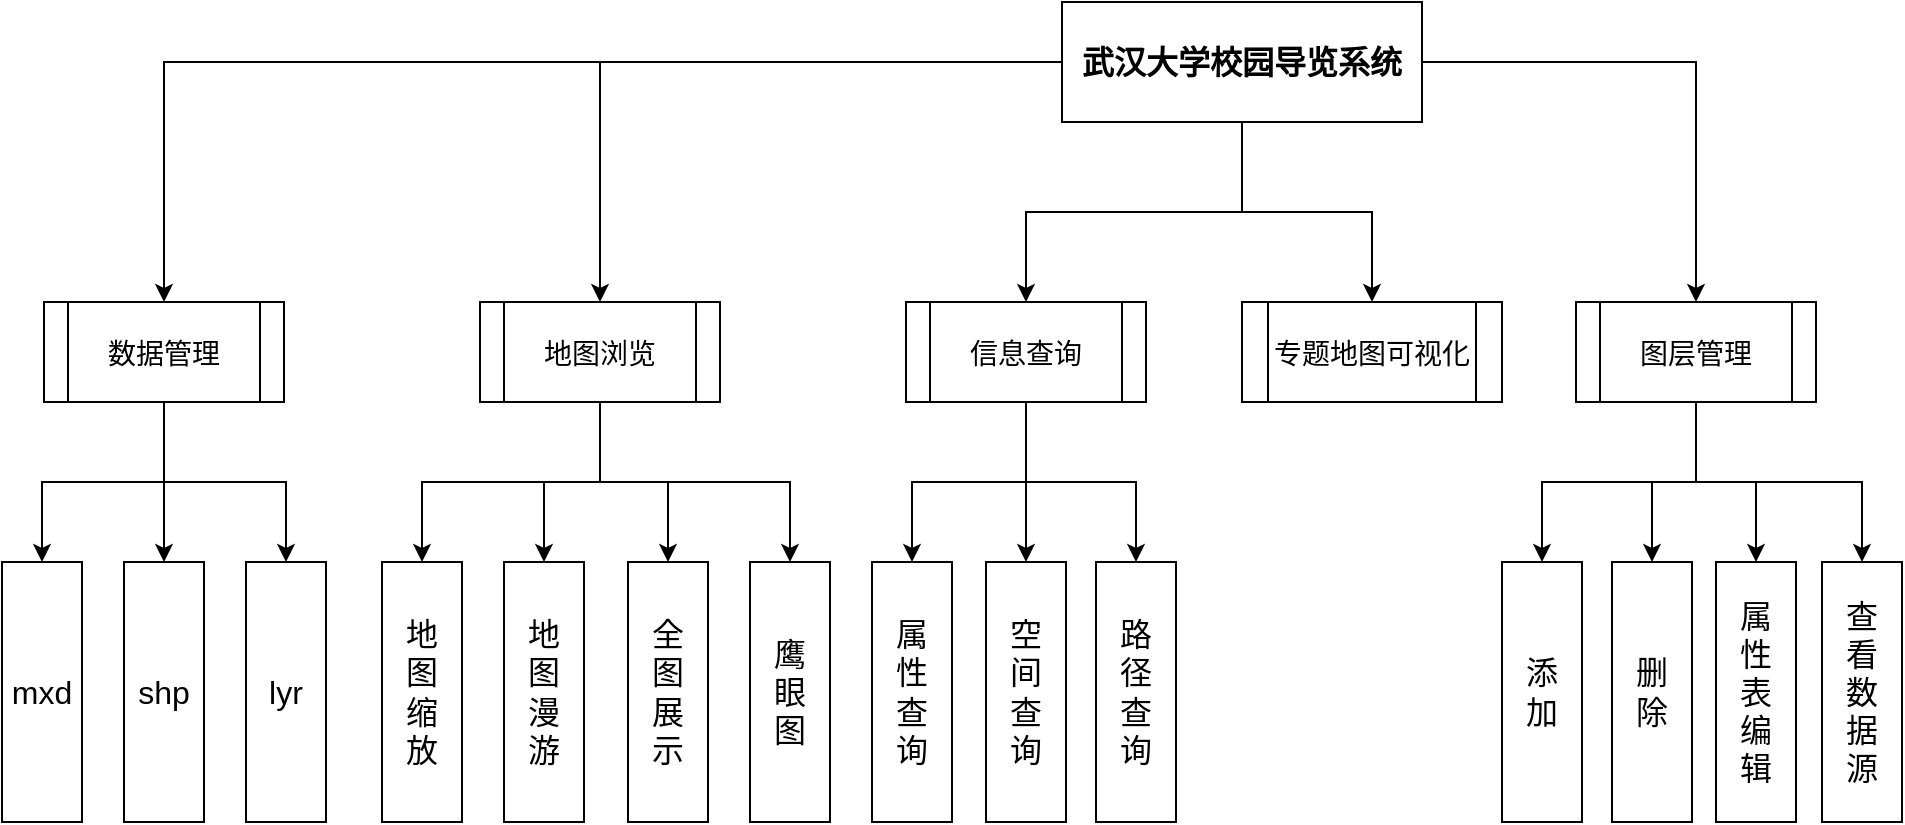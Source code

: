<mxfile version="13.10.4" type="github">
  <diagram id="yhKzklLa5L4SvI3uxZxp" name="Page-1">
    <mxGraphModel dx="1221" dy="645" grid="1" gridSize="10" guides="1" tooltips="1" connect="1" arrows="1" fold="1" page="1" pageScale="1" pageWidth="827" pageHeight="1169" math="0" shadow="0">
      <root>
        <mxCell id="0" />
        <mxCell id="1" parent="0" />
        <mxCell id="RW-8qwHfe2J_Tjm3vchA-3" value="" style="edgeStyle=orthogonalEdgeStyle;rounded=0;orthogonalLoop=1;jettySize=auto;html=1;fontSize=16;" parent="1" source="RW-8qwHfe2J_Tjm3vchA-1" target="RW-8qwHfe2J_Tjm3vchA-2" edge="1">
          <mxGeometry relative="1" as="geometry" />
        </mxCell>
        <mxCell id="RW-8qwHfe2J_Tjm3vchA-9" style="edgeStyle=orthogonalEdgeStyle;rounded=0;orthogonalLoop=1;jettySize=auto;html=1;fontSize=16;" parent="1" source="RW-8qwHfe2J_Tjm3vchA-1" target="RW-8qwHfe2J_Tjm3vchA-4" edge="1">
          <mxGeometry relative="1" as="geometry" />
        </mxCell>
        <mxCell id="RW-8qwHfe2J_Tjm3vchA-10" style="edgeStyle=orthogonalEdgeStyle;rounded=0;orthogonalLoop=1;jettySize=auto;html=1;fontSize=16;" parent="1" source="RW-8qwHfe2J_Tjm3vchA-1" target="RW-8qwHfe2J_Tjm3vchA-5" edge="1">
          <mxGeometry relative="1" as="geometry" />
        </mxCell>
        <mxCell id="RW-8qwHfe2J_Tjm3vchA-11" style="edgeStyle=orthogonalEdgeStyle;rounded=0;orthogonalLoop=1;jettySize=auto;html=1;fontSize=16;" parent="1" source="RW-8qwHfe2J_Tjm3vchA-1" target="RW-8qwHfe2J_Tjm3vchA-6" edge="1">
          <mxGeometry relative="1" as="geometry" />
        </mxCell>
        <mxCell id="RW-8qwHfe2J_Tjm3vchA-12" style="edgeStyle=orthogonalEdgeStyle;rounded=0;orthogonalLoop=1;jettySize=auto;html=1;fontSize=16;" parent="1" source="RW-8qwHfe2J_Tjm3vchA-1" target="RW-8qwHfe2J_Tjm3vchA-7" edge="1">
          <mxGeometry relative="1" as="geometry" />
        </mxCell>
        <mxCell id="RW-8qwHfe2J_Tjm3vchA-1" value="武汉大学校园导览系统" style="rounded=0;whiteSpace=wrap;html=1;fontSize=16;fontStyle=1" parent="1" vertex="1">
          <mxGeometry x="720" y="70" width="180" height="60" as="geometry" />
        </mxCell>
        <mxCell id="RW-8qwHfe2J_Tjm3vchA-19" style="edgeStyle=orthogonalEdgeStyle;rounded=0;orthogonalLoop=1;jettySize=auto;html=1;entryX=0.5;entryY=0;entryDx=0;entryDy=0;fontSize=16;" parent="1" source="RW-8qwHfe2J_Tjm3vchA-2" target="RW-8qwHfe2J_Tjm3vchA-16" edge="1">
          <mxGeometry relative="1" as="geometry" />
        </mxCell>
        <mxCell id="RW-8qwHfe2J_Tjm3vchA-21" style="edgeStyle=orthogonalEdgeStyle;rounded=0;orthogonalLoop=1;jettySize=auto;html=1;entryX=0.5;entryY=0;entryDx=0;entryDy=0;fontSize=16;" parent="1" source="RW-8qwHfe2J_Tjm3vchA-2" target="RW-8qwHfe2J_Tjm3vchA-17" edge="1">
          <mxGeometry relative="1" as="geometry" />
        </mxCell>
        <mxCell id="RW-8qwHfe2J_Tjm3vchA-22" style="edgeStyle=orthogonalEdgeStyle;rounded=0;orthogonalLoop=1;jettySize=auto;html=1;entryX=0.5;entryY=0;entryDx=0;entryDy=0;fontSize=16;" parent="1" source="RW-8qwHfe2J_Tjm3vchA-2" target="RW-8qwHfe2J_Tjm3vchA-15" edge="1">
          <mxGeometry relative="1" as="geometry" />
        </mxCell>
        <mxCell id="RW-8qwHfe2J_Tjm3vchA-2" value="&lt;span style=&quot;font-weight: normal&quot;&gt;&lt;font style=&quot;font-size: 14px&quot;&gt;数据管理&lt;/font&gt;&lt;/span&gt;" style="shape=process;whiteSpace=wrap;html=1;backgroundOutline=1;rounded=0;fontSize=16;fontStyle=1;flipH=1;" parent="1" vertex="1">
          <mxGeometry x="211" y="220" width="120" height="50" as="geometry" />
        </mxCell>
        <mxCell id="RW-8qwHfe2J_Tjm3vchA-29" style="edgeStyle=orthogonalEdgeStyle;rounded=0;orthogonalLoop=1;jettySize=auto;html=1;entryX=0.5;entryY=0;entryDx=0;entryDy=0;fontSize=16;exitX=0.5;exitY=1;exitDx=0;exitDy=0;" parent="1" source="RW-8qwHfe2J_Tjm3vchA-4" target="RW-8qwHfe2J_Tjm3vchA-26" edge="1">
          <mxGeometry relative="1" as="geometry" />
        </mxCell>
        <mxCell id="RW-8qwHfe2J_Tjm3vchA-30" style="edgeStyle=orthogonalEdgeStyle;rounded=0;orthogonalLoop=1;jettySize=auto;html=1;entryX=0.5;entryY=0;entryDx=0;entryDy=0;fontSize=16;" parent="1" source="RW-8qwHfe2J_Tjm3vchA-4" target="RW-8qwHfe2J_Tjm3vchA-25" edge="1">
          <mxGeometry relative="1" as="geometry" />
        </mxCell>
        <mxCell id="RW-8qwHfe2J_Tjm3vchA-31" style="edgeStyle=orthogonalEdgeStyle;rounded=0;orthogonalLoop=1;jettySize=auto;html=1;entryX=0.5;entryY=0;entryDx=0;entryDy=0;fontSize=16;" parent="1" source="RW-8qwHfe2J_Tjm3vchA-4" target="RW-8qwHfe2J_Tjm3vchA-24" edge="1">
          <mxGeometry relative="1" as="geometry" />
        </mxCell>
        <mxCell id="RW-8qwHfe2J_Tjm3vchA-32" style="edgeStyle=orthogonalEdgeStyle;rounded=0;orthogonalLoop=1;jettySize=auto;html=1;entryX=0.5;entryY=0;entryDx=0;entryDy=0;fontSize=16;exitX=0.5;exitY=1;exitDx=0;exitDy=0;" parent="1" source="RW-8qwHfe2J_Tjm3vchA-4" target="RW-8qwHfe2J_Tjm3vchA-23" edge="1">
          <mxGeometry relative="1" as="geometry" />
        </mxCell>
        <mxCell id="RW-8qwHfe2J_Tjm3vchA-4" value="&lt;span style=&quot;font-weight: normal&quot;&gt;&lt;font style=&quot;font-size: 14px&quot;&gt;地图浏览&lt;/font&gt;&lt;/span&gt;" style="shape=process;whiteSpace=wrap;html=1;backgroundOutline=1;rounded=0;fontSize=16;fontStyle=1;flipH=1;" parent="1" vertex="1">
          <mxGeometry x="429" y="220" width="120" height="50" as="geometry" />
        </mxCell>
        <mxCell id="RW-8qwHfe2J_Tjm3vchA-36" style="edgeStyle=orthogonalEdgeStyle;rounded=0;orthogonalLoop=1;jettySize=auto;html=1;entryX=0.5;entryY=0;entryDx=0;entryDy=0;fontSize=16;" parent="1" source="RW-8qwHfe2J_Tjm3vchA-5" target="RW-8qwHfe2J_Tjm3vchA-33" edge="1">
          <mxGeometry relative="1" as="geometry" />
        </mxCell>
        <mxCell id="RW-8qwHfe2J_Tjm3vchA-37" style="edgeStyle=orthogonalEdgeStyle;rounded=0;orthogonalLoop=1;jettySize=auto;html=1;entryX=0.5;entryY=0;entryDx=0;entryDy=0;fontSize=16;" parent="1" source="RW-8qwHfe2J_Tjm3vchA-5" target="RW-8qwHfe2J_Tjm3vchA-34" edge="1">
          <mxGeometry relative="1" as="geometry" />
        </mxCell>
        <mxCell id="RW-8qwHfe2J_Tjm3vchA-38" style="edgeStyle=orthogonalEdgeStyle;rounded=0;orthogonalLoop=1;jettySize=auto;html=1;entryX=0.5;entryY=0;entryDx=0;entryDy=0;fontSize=16;" parent="1" source="RW-8qwHfe2J_Tjm3vchA-5" target="RW-8qwHfe2J_Tjm3vchA-35" edge="1">
          <mxGeometry relative="1" as="geometry" />
        </mxCell>
        <mxCell id="RW-8qwHfe2J_Tjm3vchA-5" value="&lt;span style=&quot;font-weight: normal&quot;&gt;&lt;font style=&quot;font-size: 14px&quot;&gt;信息查询&lt;/font&gt;&lt;/span&gt;" style="shape=process;whiteSpace=wrap;html=1;backgroundOutline=1;rounded=0;fontSize=16;fontStyle=1;flipH=1;" parent="1" vertex="1">
          <mxGeometry x="642" y="220" width="120" height="50" as="geometry" />
        </mxCell>
        <mxCell id="RW-8qwHfe2J_Tjm3vchA-43" style="edgeStyle=orthogonalEdgeStyle;rounded=0;orthogonalLoop=1;jettySize=auto;html=1;entryX=0.5;entryY=0;entryDx=0;entryDy=0;fontSize=16;" parent="1" source="RW-8qwHfe2J_Tjm3vchA-6" target="RW-8qwHfe2J_Tjm3vchA-39" edge="1">
          <mxGeometry relative="1" as="geometry" />
        </mxCell>
        <mxCell id="RW-8qwHfe2J_Tjm3vchA-44" style="edgeStyle=orthogonalEdgeStyle;rounded=0;orthogonalLoop=1;jettySize=auto;html=1;entryX=0.5;entryY=0;entryDx=0;entryDy=0;fontSize=16;" parent="1" source="RW-8qwHfe2J_Tjm3vchA-6" target="RW-8qwHfe2J_Tjm3vchA-40" edge="1">
          <mxGeometry relative="1" as="geometry" />
        </mxCell>
        <mxCell id="RW-8qwHfe2J_Tjm3vchA-45" style="edgeStyle=orthogonalEdgeStyle;rounded=0;orthogonalLoop=1;jettySize=auto;html=1;entryX=0.5;entryY=0;entryDx=0;entryDy=0;fontSize=16;" parent="1" source="RW-8qwHfe2J_Tjm3vchA-6" target="RW-8qwHfe2J_Tjm3vchA-41" edge="1">
          <mxGeometry relative="1" as="geometry" />
        </mxCell>
        <mxCell id="RW-8qwHfe2J_Tjm3vchA-46" style="edgeStyle=orthogonalEdgeStyle;rounded=0;orthogonalLoop=1;jettySize=auto;html=1;entryX=0.5;entryY=0;entryDx=0;entryDy=0;fontSize=16;exitX=0.5;exitY=1;exitDx=0;exitDy=0;" parent="1" source="RW-8qwHfe2J_Tjm3vchA-6" target="RW-8qwHfe2J_Tjm3vchA-42" edge="1">
          <mxGeometry relative="1" as="geometry" />
        </mxCell>
        <mxCell id="RW-8qwHfe2J_Tjm3vchA-6" value="&lt;span style=&quot;font-weight: normal&quot;&gt;&lt;font style=&quot;font-size: 14px&quot;&gt;图层管理&lt;/font&gt;&lt;/span&gt;" style="shape=process;whiteSpace=wrap;html=1;backgroundOutline=1;rounded=0;fontSize=16;fontStyle=1;flipH=1;" parent="1" vertex="1">
          <mxGeometry x="977" y="220" width="120" height="50" as="geometry" />
        </mxCell>
        <mxCell id="RW-8qwHfe2J_Tjm3vchA-7" value="&lt;span style=&quot;font-weight: normal&quot;&gt;&lt;font style=&quot;font-size: 14px&quot;&gt;专题地图可视化&lt;/font&gt;&lt;/span&gt;" style="shape=process;whiteSpace=wrap;html=1;backgroundOutline=1;rounded=0;fontSize=16;fontStyle=1;flipH=1;" parent="1" vertex="1">
          <mxGeometry x="810" y="220" width="130" height="50" as="geometry" />
        </mxCell>
        <mxCell id="RW-8qwHfe2J_Tjm3vchA-15" value="mxd" style="rounded=0;whiteSpace=wrap;html=1;fontSize=16;" parent="1" vertex="1">
          <mxGeometry x="190" y="350" width="40" height="130" as="geometry" />
        </mxCell>
        <mxCell id="RW-8qwHfe2J_Tjm3vchA-16" value="shp" style="rounded=0;whiteSpace=wrap;html=1;fontSize=16;" parent="1" vertex="1">
          <mxGeometry x="251" y="350" width="40" height="130" as="geometry" />
        </mxCell>
        <mxCell id="RW-8qwHfe2J_Tjm3vchA-17" value="lyr" style="rounded=0;whiteSpace=wrap;html=1;fontSize=16;" parent="1" vertex="1">
          <mxGeometry x="312" y="350" width="40" height="130" as="geometry" />
        </mxCell>
        <mxCell id="RW-8qwHfe2J_Tjm3vchA-23" value="地&lt;br&gt;图&lt;br&gt;缩&lt;br&gt;放" style="rounded=0;whiteSpace=wrap;html=1;fontSize=16;" parent="1" vertex="1">
          <mxGeometry x="380" y="350" width="40" height="130" as="geometry" />
        </mxCell>
        <mxCell id="RW-8qwHfe2J_Tjm3vchA-24" value="地&lt;br&gt;图&lt;br&gt;漫&lt;br&gt;游" style="rounded=0;whiteSpace=wrap;html=1;fontSize=16;" parent="1" vertex="1">
          <mxGeometry x="441" y="350" width="40" height="130" as="geometry" />
        </mxCell>
        <mxCell id="RW-8qwHfe2J_Tjm3vchA-25" value="全&lt;br&gt;图&lt;br&gt;展&lt;br&gt;示" style="rounded=0;whiteSpace=wrap;html=1;fontSize=16;" parent="1" vertex="1">
          <mxGeometry x="503" y="350" width="40" height="130" as="geometry" />
        </mxCell>
        <mxCell id="RW-8qwHfe2J_Tjm3vchA-26" value="鹰&lt;br&gt;眼&lt;br&gt;图" style="rounded=0;whiteSpace=wrap;html=1;fontSize=16;" parent="1" vertex="1">
          <mxGeometry x="564" y="350" width="40" height="130" as="geometry" />
        </mxCell>
        <mxCell id="RW-8qwHfe2J_Tjm3vchA-33" value="属&lt;br&gt;性&lt;br&gt;查&lt;br&gt;询" style="rounded=0;whiteSpace=wrap;html=1;fontSize=16;" parent="1" vertex="1">
          <mxGeometry x="625" y="350" width="40" height="130" as="geometry" />
        </mxCell>
        <mxCell id="RW-8qwHfe2J_Tjm3vchA-34" value="空&lt;br&gt;间&lt;br&gt;查&lt;br&gt;询" style="rounded=0;whiteSpace=wrap;html=1;fontSize=16;" parent="1" vertex="1">
          <mxGeometry x="682" y="350" width="40" height="130" as="geometry" />
        </mxCell>
        <mxCell id="RW-8qwHfe2J_Tjm3vchA-35" value="路&lt;br&gt;径&lt;br&gt;查&lt;br&gt;询" style="rounded=0;whiteSpace=wrap;html=1;fontSize=16;" parent="1" vertex="1">
          <mxGeometry x="737" y="350" width="40" height="130" as="geometry" />
        </mxCell>
        <mxCell id="RW-8qwHfe2J_Tjm3vchA-39" value="添&lt;br&gt;加" style="rounded=0;whiteSpace=wrap;html=1;fontSize=16;" parent="1" vertex="1">
          <mxGeometry x="940" y="350" width="40" height="130" as="geometry" />
        </mxCell>
        <mxCell id="RW-8qwHfe2J_Tjm3vchA-40" value="删&lt;br&gt;除" style="rounded=0;whiteSpace=wrap;html=1;fontSize=16;" parent="1" vertex="1">
          <mxGeometry x="995" y="350" width="40" height="130" as="geometry" />
        </mxCell>
        <mxCell id="RW-8qwHfe2J_Tjm3vchA-41" value="属&lt;br&gt;性&lt;br&gt;表&lt;br&gt;编&lt;br&gt;辑" style="rounded=0;whiteSpace=wrap;html=1;fontSize=16;" parent="1" vertex="1">
          <mxGeometry x="1047" y="350" width="40" height="130" as="geometry" />
        </mxCell>
        <mxCell id="RW-8qwHfe2J_Tjm3vchA-42" value="查&lt;br&gt;看&lt;br&gt;数&lt;br&gt;据&lt;br&gt;源" style="rounded=0;whiteSpace=wrap;html=1;fontSize=16;" parent="1" vertex="1">
          <mxGeometry x="1100" y="350" width="40" height="130" as="geometry" />
        </mxCell>
      </root>
    </mxGraphModel>
  </diagram>
</mxfile>
